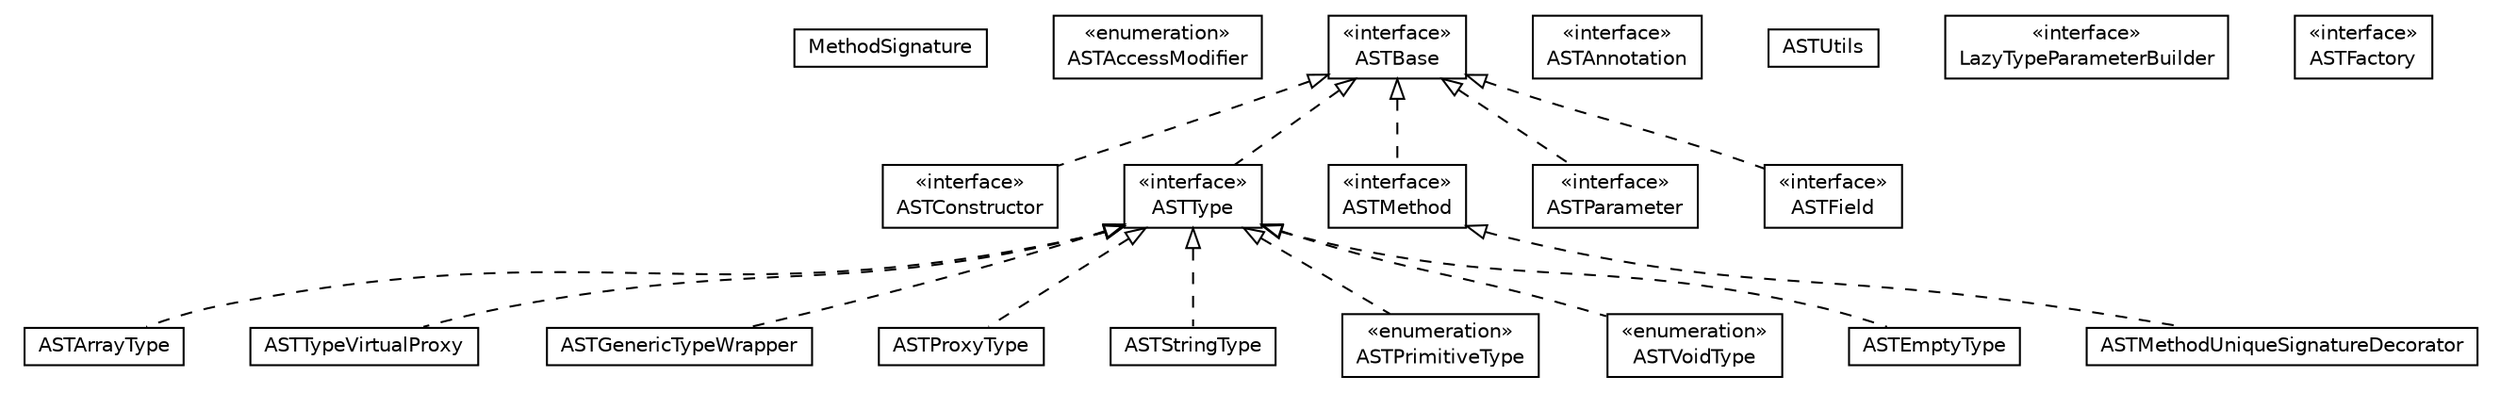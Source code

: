 #!/usr/local/bin/dot
#
# Class diagram 
# Generated by UMLGraph version 5.1 (http://www.umlgraph.org/)
#

digraph G {
	edge [fontname="Helvetica",fontsize=10,labelfontname="Helvetica",labelfontsize=10];
	node [fontname="Helvetica",fontsize=10,shape=plaintext];
	nodesep=0.25;
	ranksep=0.5;
	// org.androidtransfuse.adapter.MethodSignature
	c3588 [label=<<table title="org.androidtransfuse.adapter.MethodSignature" border="0" cellborder="1" cellspacing="0" cellpadding="2" port="p" href="./MethodSignature.html">
		<tr><td><table border="0" cellspacing="0" cellpadding="1">
<tr><td align="center" balign="center"> MethodSignature </td></tr>
		</table></td></tr>
		</table>>, fontname="Helvetica", fontcolor="black", fontsize=10.0];
	// org.androidtransfuse.adapter.ASTAccessModifier
	c3589 [label=<<table title="org.androidtransfuse.adapter.ASTAccessModifier" border="0" cellborder="1" cellspacing="0" cellpadding="2" port="p" href="./ASTAccessModifier.html">
		<tr><td><table border="0" cellspacing="0" cellpadding="1">
<tr><td align="center" balign="center"> &#171;enumeration&#187; </td></tr>
<tr><td align="center" balign="center"> ASTAccessModifier </td></tr>
		</table></td></tr>
		</table>>, fontname="Helvetica", fontcolor="black", fontsize=10.0];
	// org.androidtransfuse.adapter.ASTArrayType
	c3590 [label=<<table title="org.androidtransfuse.adapter.ASTArrayType" border="0" cellborder="1" cellspacing="0" cellpadding="2" port="p" href="./ASTArrayType.html">
		<tr><td><table border="0" cellspacing="0" cellpadding="1">
<tr><td align="center" balign="center"> ASTArrayType </td></tr>
		</table></td></tr>
		</table>>, fontname="Helvetica", fontcolor="black", fontsize=10.0];
	// org.androidtransfuse.adapter.ASTMethodUniqueSignatureDecorator
	c3591 [label=<<table title="org.androidtransfuse.adapter.ASTMethodUniqueSignatureDecorator" border="0" cellborder="1" cellspacing="0" cellpadding="2" port="p" href="./ASTMethodUniqueSignatureDecorator.html">
		<tr><td><table border="0" cellspacing="0" cellpadding="1">
<tr><td align="center" balign="center"> ASTMethodUniqueSignatureDecorator </td></tr>
		</table></td></tr>
		</table>>, fontname="Helvetica", fontcolor="black", fontsize=10.0];
	// org.androidtransfuse.adapter.ASTTypeVirtualProxy
	c3592 [label=<<table title="org.androidtransfuse.adapter.ASTTypeVirtualProxy" border="0" cellborder="1" cellspacing="0" cellpadding="2" port="p" href="./ASTTypeVirtualProxy.html">
		<tr><td><table border="0" cellspacing="0" cellpadding="1">
<tr><td align="center" balign="center"> ASTTypeVirtualProxy </td></tr>
		</table></td></tr>
		</table>>, fontname="Helvetica", fontcolor="black", fontsize=10.0];
	// org.androidtransfuse.adapter.ASTAnnotation
	c3593 [label=<<table title="org.androidtransfuse.adapter.ASTAnnotation" border="0" cellborder="1" cellspacing="0" cellpadding="2" port="p" href="./ASTAnnotation.html">
		<tr><td><table border="0" cellspacing="0" cellpadding="1">
<tr><td align="center" balign="center"> &#171;interface&#187; </td></tr>
<tr><td align="center" balign="center"> ASTAnnotation </td></tr>
		</table></td></tr>
		</table>>, fontname="Helvetica", fontcolor="black", fontsize=10.0];
	// org.androidtransfuse.adapter.ASTGenericTypeWrapper
	c3594 [label=<<table title="org.androidtransfuse.adapter.ASTGenericTypeWrapper" border="0" cellborder="1" cellspacing="0" cellpadding="2" port="p" href="./ASTGenericTypeWrapper.html">
		<tr><td><table border="0" cellspacing="0" cellpadding="1">
<tr><td align="center" balign="center"> ASTGenericTypeWrapper </td></tr>
		</table></td></tr>
		</table>>, fontname="Helvetica", fontcolor="black", fontsize=10.0];
	// org.androidtransfuse.adapter.ASTProxyType
	c3595 [label=<<table title="org.androidtransfuse.adapter.ASTProxyType" border="0" cellborder="1" cellspacing="0" cellpadding="2" port="p" href="./ASTProxyType.html">
		<tr><td><table border="0" cellspacing="0" cellpadding="1">
<tr><td align="center" balign="center"> ASTProxyType </td></tr>
		</table></td></tr>
		</table>>, fontname="Helvetica", fontcolor="black", fontsize=10.0];
	// org.androidtransfuse.adapter.ASTConstructor
	c3596 [label=<<table title="org.androidtransfuse.adapter.ASTConstructor" border="0" cellborder="1" cellspacing="0" cellpadding="2" port="p" href="./ASTConstructor.html">
		<tr><td><table border="0" cellspacing="0" cellpadding="1">
<tr><td align="center" balign="center"> &#171;interface&#187; </td></tr>
<tr><td align="center" balign="center"> ASTConstructor </td></tr>
		</table></td></tr>
		</table>>, fontname="Helvetica", fontcolor="black", fontsize=10.0];
	// org.androidtransfuse.adapter.ASTBase
	c3597 [label=<<table title="org.androidtransfuse.adapter.ASTBase" border="0" cellborder="1" cellspacing="0" cellpadding="2" port="p" href="./ASTBase.html">
		<tr><td><table border="0" cellspacing="0" cellpadding="1">
<tr><td align="center" balign="center"> &#171;interface&#187; </td></tr>
<tr><td align="center" balign="center"> ASTBase </td></tr>
		</table></td></tr>
		</table>>, fontname="Helvetica", fontcolor="black", fontsize=10.0];
	// org.androidtransfuse.adapter.ASTStringType
	c3598 [label=<<table title="org.androidtransfuse.adapter.ASTStringType" border="0" cellborder="1" cellspacing="0" cellpadding="2" port="p" href="./ASTStringType.html">
		<tr><td><table border="0" cellspacing="0" cellpadding="1">
<tr><td align="center" balign="center"> ASTStringType </td></tr>
		</table></td></tr>
		</table>>, fontname="Helvetica", fontcolor="black", fontsize=10.0];
	// org.androidtransfuse.adapter.ASTType
	c3599 [label=<<table title="org.androidtransfuse.adapter.ASTType" border="0" cellborder="1" cellspacing="0" cellpadding="2" port="p" href="./ASTType.html">
		<tr><td><table border="0" cellspacing="0" cellpadding="1">
<tr><td align="center" balign="center"> &#171;interface&#187; </td></tr>
<tr><td align="center" balign="center"> ASTType </td></tr>
		</table></td></tr>
		</table>>, fontname="Helvetica", fontcolor="black", fontsize=10.0];
	// org.androidtransfuse.adapter.ASTMethod
	c3600 [label=<<table title="org.androidtransfuse.adapter.ASTMethod" border="0" cellborder="1" cellspacing="0" cellpadding="2" port="p" href="./ASTMethod.html">
		<tr><td><table border="0" cellspacing="0" cellpadding="1">
<tr><td align="center" balign="center"> &#171;interface&#187; </td></tr>
<tr><td align="center" balign="center"> ASTMethod </td></tr>
		</table></td></tr>
		</table>>, fontname="Helvetica", fontcolor="black", fontsize=10.0];
	// org.androidtransfuse.adapter.ASTUtils
	c3601 [label=<<table title="org.androidtransfuse.adapter.ASTUtils" border="0" cellborder="1" cellspacing="0" cellpadding="2" port="p" href="./ASTUtils.html">
		<tr><td><table border="0" cellspacing="0" cellpadding="1">
<tr><td align="center" balign="center"> ASTUtils </td></tr>
		</table></td></tr>
		</table>>, fontname="Helvetica", fontcolor="black", fontsize=10.0];
	// org.androidtransfuse.adapter.ASTParameter
	c3602 [label=<<table title="org.androidtransfuse.adapter.ASTParameter" border="0" cellborder="1" cellspacing="0" cellpadding="2" port="p" href="./ASTParameter.html">
		<tr><td><table border="0" cellspacing="0" cellpadding="1">
<tr><td align="center" balign="center"> &#171;interface&#187; </td></tr>
<tr><td align="center" balign="center"> ASTParameter </td></tr>
		</table></td></tr>
		</table>>, fontname="Helvetica", fontcolor="black", fontsize=10.0];
	// org.androidtransfuse.adapter.ASTPrimitiveType
	c3603 [label=<<table title="org.androidtransfuse.adapter.ASTPrimitiveType" border="0" cellborder="1" cellspacing="0" cellpadding="2" port="p" href="./ASTPrimitiveType.html">
		<tr><td><table border="0" cellspacing="0" cellpadding="1">
<tr><td align="center" balign="center"> &#171;enumeration&#187; </td></tr>
<tr><td align="center" balign="center"> ASTPrimitiveType </td></tr>
		</table></td></tr>
		</table>>, fontname="Helvetica", fontcolor="black", fontsize=10.0];
	// org.androidtransfuse.adapter.LazyTypeParameterBuilder
	c3604 [label=<<table title="org.androidtransfuse.adapter.LazyTypeParameterBuilder" border="0" cellborder="1" cellspacing="0" cellpadding="2" port="p" href="./LazyTypeParameterBuilder.html">
		<tr><td><table border="0" cellspacing="0" cellpadding="1">
<tr><td align="center" balign="center"> &#171;interface&#187; </td></tr>
<tr><td align="center" balign="center"> LazyTypeParameterBuilder </td></tr>
		</table></td></tr>
		</table>>, fontname="Helvetica", fontcolor="black", fontsize=10.0];
	// org.androidtransfuse.adapter.ASTVoidType
	c3605 [label=<<table title="org.androidtransfuse.adapter.ASTVoidType" border="0" cellborder="1" cellspacing="0" cellpadding="2" port="p" href="./ASTVoidType.html">
		<tr><td><table border="0" cellspacing="0" cellpadding="1">
<tr><td align="center" balign="center"> &#171;enumeration&#187; </td></tr>
<tr><td align="center" balign="center"> ASTVoidType </td></tr>
		</table></td></tr>
		</table>>, fontname="Helvetica", fontcolor="black", fontsize=10.0];
	// org.androidtransfuse.adapter.ASTEmptyType
	c3606 [label=<<table title="org.androidtransfuse.adapter.ASTEmptyType" border="0" cellborder="1" cellspacing="0" cellpadding="2" port="p" href="./ASTEmptyType.html">
		<tr><td><table border="0" cellspacing="0" cellpadding="1">
<tr><td align="center" balign="center"> ASTEmptyType </td></tr>
		</table></td></tr>
		</table>>, fontname="Helvetica", fontcolor="black", fontsize=10.0];
	// org.androidtransfuse.adapter.ASTField
	c3607 [label=<<table title="org.androidtransfuse.adapter.ASTField" border="0" cellborder="1" cellspacing="0" cellpadding="2" port="p" href="./ASTField.html">
		<tr><td><table border="0" cellspacing="0" cellpadding="1">
<tr><td align="center" balign="center"> &#171;interface&#187; </td></tr>
<tr><td align="center" balign="center"> ASTField </td></tr>
		</table></td></tr>
		</table>>, fontname="Helvetica", fontcolor="black", fontsize=10.0];
	// org.androidtransfuse.adapter.ASTFactory
	c3608 [label=<<table title="org.androidtransfuse.adapter.ASTFactory" border="0" cellborder="1" cellspacing="0" cellpadding="2" port="p" href="./ASTFactory.html">
		<tr><td><table border="0" cellspacing="0" cellpadding="1">
<tr><td align="center" balign="center"> &#171;interface&#187; </td></tr>
<tr><td align="center" balign="center"> ASTFactory </td></tr>
		</table></td></tr>
		</table>>, fontname="Helvetica", fontcolor="black", fontsize=10.0];
	//org.androidtransfuse.adapter.ASTArrayType implements org.androidtransfuse.adapter.ASTType
	c3599:p -> c3590:p [dir=back,arrowtail=empty,style=dashed];
	//org.androidtransfuse.adapter.ASTMethodUniqueSignatureDecorator implements org.androidtransfuse.adapter.ASTMethod
	c3600:p -> c3591:p [dir=back,arrowtail=empty,style=dashed];
	//org.androidtransfuse.adapter.ASTTypeVirtualProxy implements org.androidtransfuse.adapter.ASTType
	c3599:p -> c3592:p [dir=back,arrowtail=empty,style=dashed];
	//org.androidtransfuse.adapter.ASTGenericTypeWrapper implements org.androidtransfuse.adapter.ASTType
	c3599:p -> c3594:p [dir=back,arrowtail=empty,style=dashed];
	//org.androidtransfuse.adapter.ASTProxyType implements org.androidtransfuse.adapter.ASTType
	c3599:p -> c3595:p [dir=back,arrowtail=empty,style=dashed];
	//org.androidtransfuse.adapter.ASTConstructor implements org.androidtransfuse.adapter.ASTBase
	c3597:p -> c3596:p [dir=back,arrowtail=empty,style=dashed];
	//org.androidtransfuse.adapter.ASTStringType implements org.androidtransfuse.adapter.ASTType
	c3599:p -> c3598:p [dir=back,arrowtail=empty,style=dashed];
	//org.androidtransfuse.adapter.ASTType implements org.androidtransfuse.adapter.ASTBase
	c3597:p -> c3599:p [dir=back,arrowtail=empty,style=dashed];
	//org.androidtransfuse.adapter.ASTMethod implements org.androidtransfuse.adapter.ASTBase
	c3597:p -> c3600:p [dir=back,arrowtail=empty,style=dashed];
	//org.androidtransfuse.adapter.ASTParameter implements org.androidtransfuse.adapter.ASTBase
	c3597:p -> c3602:p [dir=back,arrowtail=empty,style=dashed];
	//org.androidtransfuse.adapter.ASTPrimitiveType implements org.androidtransfuse.adapter.ASTType
	c3599:p -> c3603:p [dir=back,arrowtail=empty,style=dashed];
	//org.androidtransfuse.adapter.ASTVoidType implements org.androidtransfuse.adapter.ASTType
	c3599:p -> c3605:p [dir=back,arrowtail=empty,style=dashed];
	//org.androidtransfuse.adapter.ASTEmptyType implements org.androidtransfuse.adapter.ASTType
	c3599:p -> c3606:p [dir=back,arrowtail=empty,style=dashed];
	//org.androidtransfuse.adapter.ASTField implements org.androidtransfuse.adapter.ASTBase
	c3597:p -> c3607:p [dir=back,arrowtail=empty,style=dashed];
}

